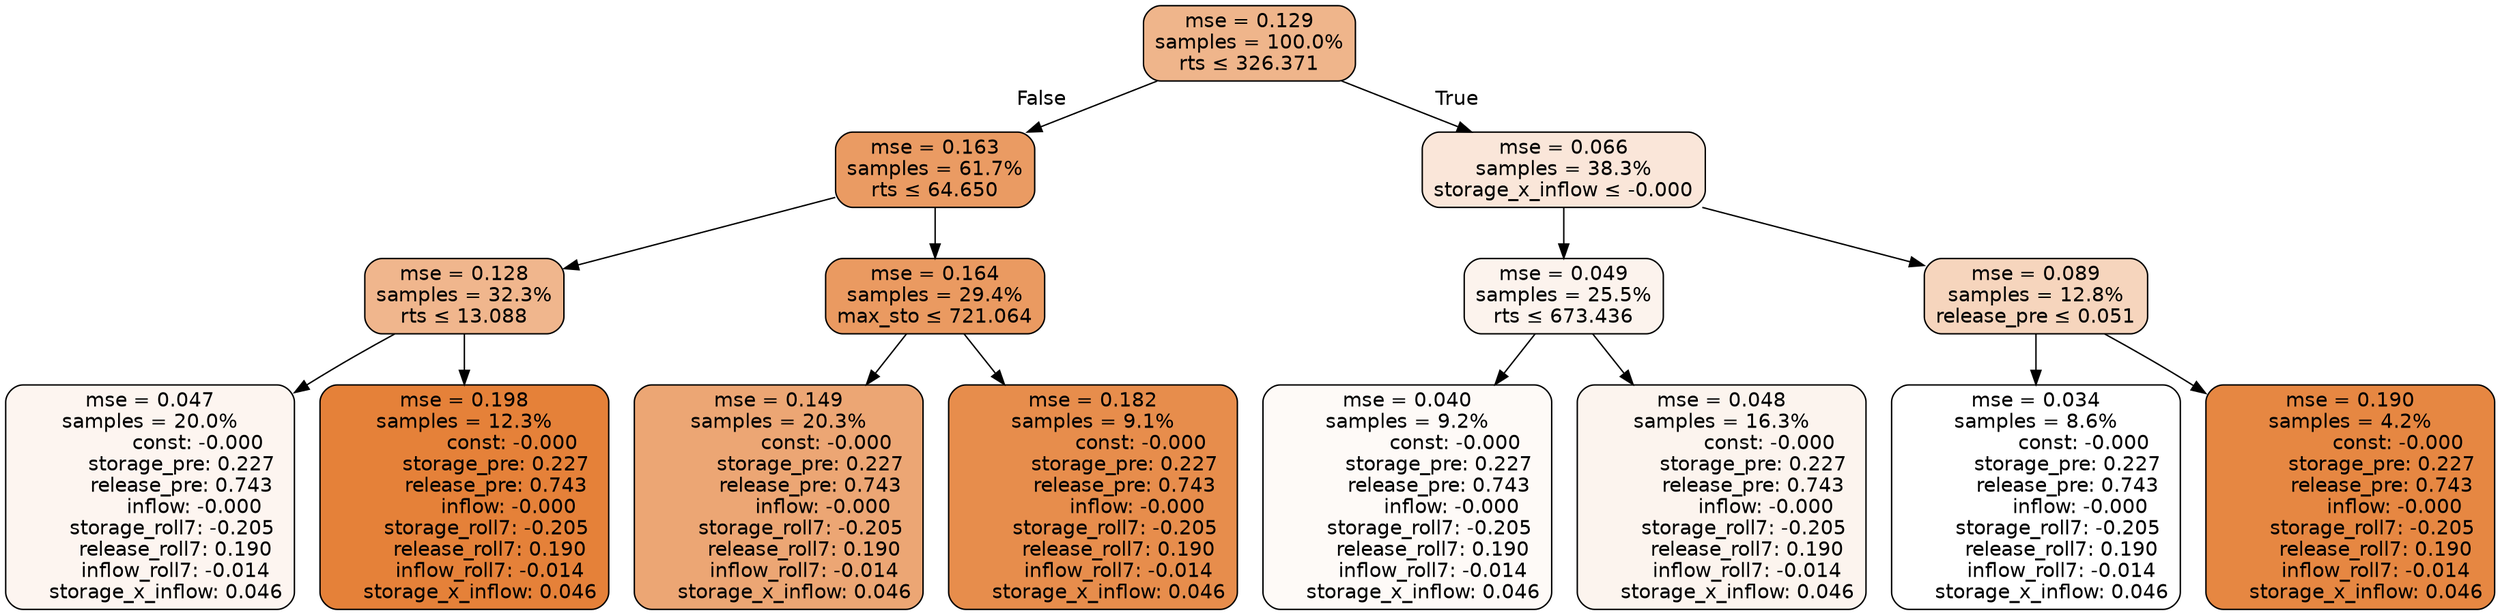 digraph tree {
node [shape=rectangle, style="filled, rounded", color="black", fontname=helvetica] ;
edge [fontname=helvetica] ;
	"0" [label="mse = 0.129
samples = 100.0%
rts &le; 326.371", fillcolor="#efb58b"]
	"1" [label="mse = 0.163
samples = 61.7%
rts &le; 64.650", fillcolor="#ea9b63"]
	"2" [label="mse = 0.128
samples = 32.3%
rts &le; 13.088", fillcolor="#f0b68d"]
	"3" [label="mse = 0.047
samples = 20.0%
               const: -0.000
          storage_pre: 0.227
          release_pre: 0.743
              inflow: -0.000
       storage_roll7: -0.205
        release_roll7: 0.190
        inflow_roll7: -0.014
     storage_x_inflow: 0.046", fillcolor="#fdf5f0"]
	"4" [label="mse = 0.198
samples = 12.3%
               const: -0.000
          storage_pre: 0.227
          release_pre: 0.743
              inflow: -0.000
       storage_roll7: -0.205
        release_roll7: 0.190
        inflow_roll7: -0.014
     storage_x_inflow: 0.046", fillcolor="#e58139"]
	"5" [label="mse = 0.164
samples = 29.4%
max_sto &le; 721.064", fillcolor="#ea9a61"]
	"6" [label="mse = 0.149
samples = 20.3%
               const: -0.000
          storage_pre: 0.227
          release_pre: 0.743
              inflow: -0.000
       storage_roll7: -0.205
        release_roll7: 0.190
        inflow_roll7: -0.014
     storage_x_inflow: 0.046", fillcolor="#eca674"]
	"7" [label="mse = 0.182
samples = 9.1%
               const: -0.000
          storage_pre: 0.227
          release_pre: 0.743
              inflow: -0.000
       storage_roll7: -0.205
        release_roll7: 0.190
        inflow_roll7: -0.014
     storage_x_inflow: 0.046", fillcolor="#e78d4c"]
	"8" [label="mse = 0.066
samples = 38.3%
storage_x_inflow &le; -0.000", fillcolor="#fae6d9"]
	"9" [label="mse = 0.049
samples = 25.5%
rts &le; 673.436", fillcolor="#fcf3ed"]
	"10" [label="mse = 0.040
samples = 9.2%
               const: -0.000
          storage_pre: 0.227
          release_pre: 0.743
              inflow: -0.000
       storage_roll7: -0.205
        release_roll7: 0.190
        inflow_roll7: -0.014
     storage_x_inflow: 0.046", fillcolor="#fefaf7"]
	"11" [label="mse = 0.048
samples = 16.3%
               const: -0.000
          storage_pre: 0.227
          release_pre: 0.743
              inflow: -0.000
       storage_roll7: -0.205
        release_roll7: 0.190
        inflow_roll7: -0.014
     storage_x_inflow: 0.046", fillcolor="#fcf4ee"]
	"12" [label="mse = 0.089
samples = 12.8%
release_pre &le; 0.051", fillcolor="#f6d5bd"]
	"13" [label="mse = 0.034
samples = 8.6%
               const: -0.000
          storage_pre: 0.227
          release_pre: 0.743
              inflow: -0.000
       storage_roll7: -0.205
        release_roll7: 0.190
        inflow_roll7: -0.014
     storage_x_inflow: 0.046", fillcolor="#ffffff"]
	"14" [label="mse = 0.190
samples = 4.2%
               const: -0.000
          storage_pre: 0.227
          release_pre: 0.743
              inflow: -0.000
       storage_roll7: -0.205
        release_roll7: 0.190
        inflow_roll7: -0.014
     storage_x_inflow: 0.046", fillcolor="#e68742"]

	"0" -> "1" [labeldistance=2.5, labelangle=45, headlabel="False"]
	"1" -> "2"
	"2" -> "3"
	"2" -> "4"
	"1" -> "5"
	"5" -> "6"
	"5" -> "7"
	"0" -> "8" [labeldistance=2.5, labelangle=-45, headlabel="True"]
	"8" -> "9"
	"9" -> "10"
	"9" -> "11"
	"8" -> "12"
	"12" -> "13"
	"12" -> "14"
}